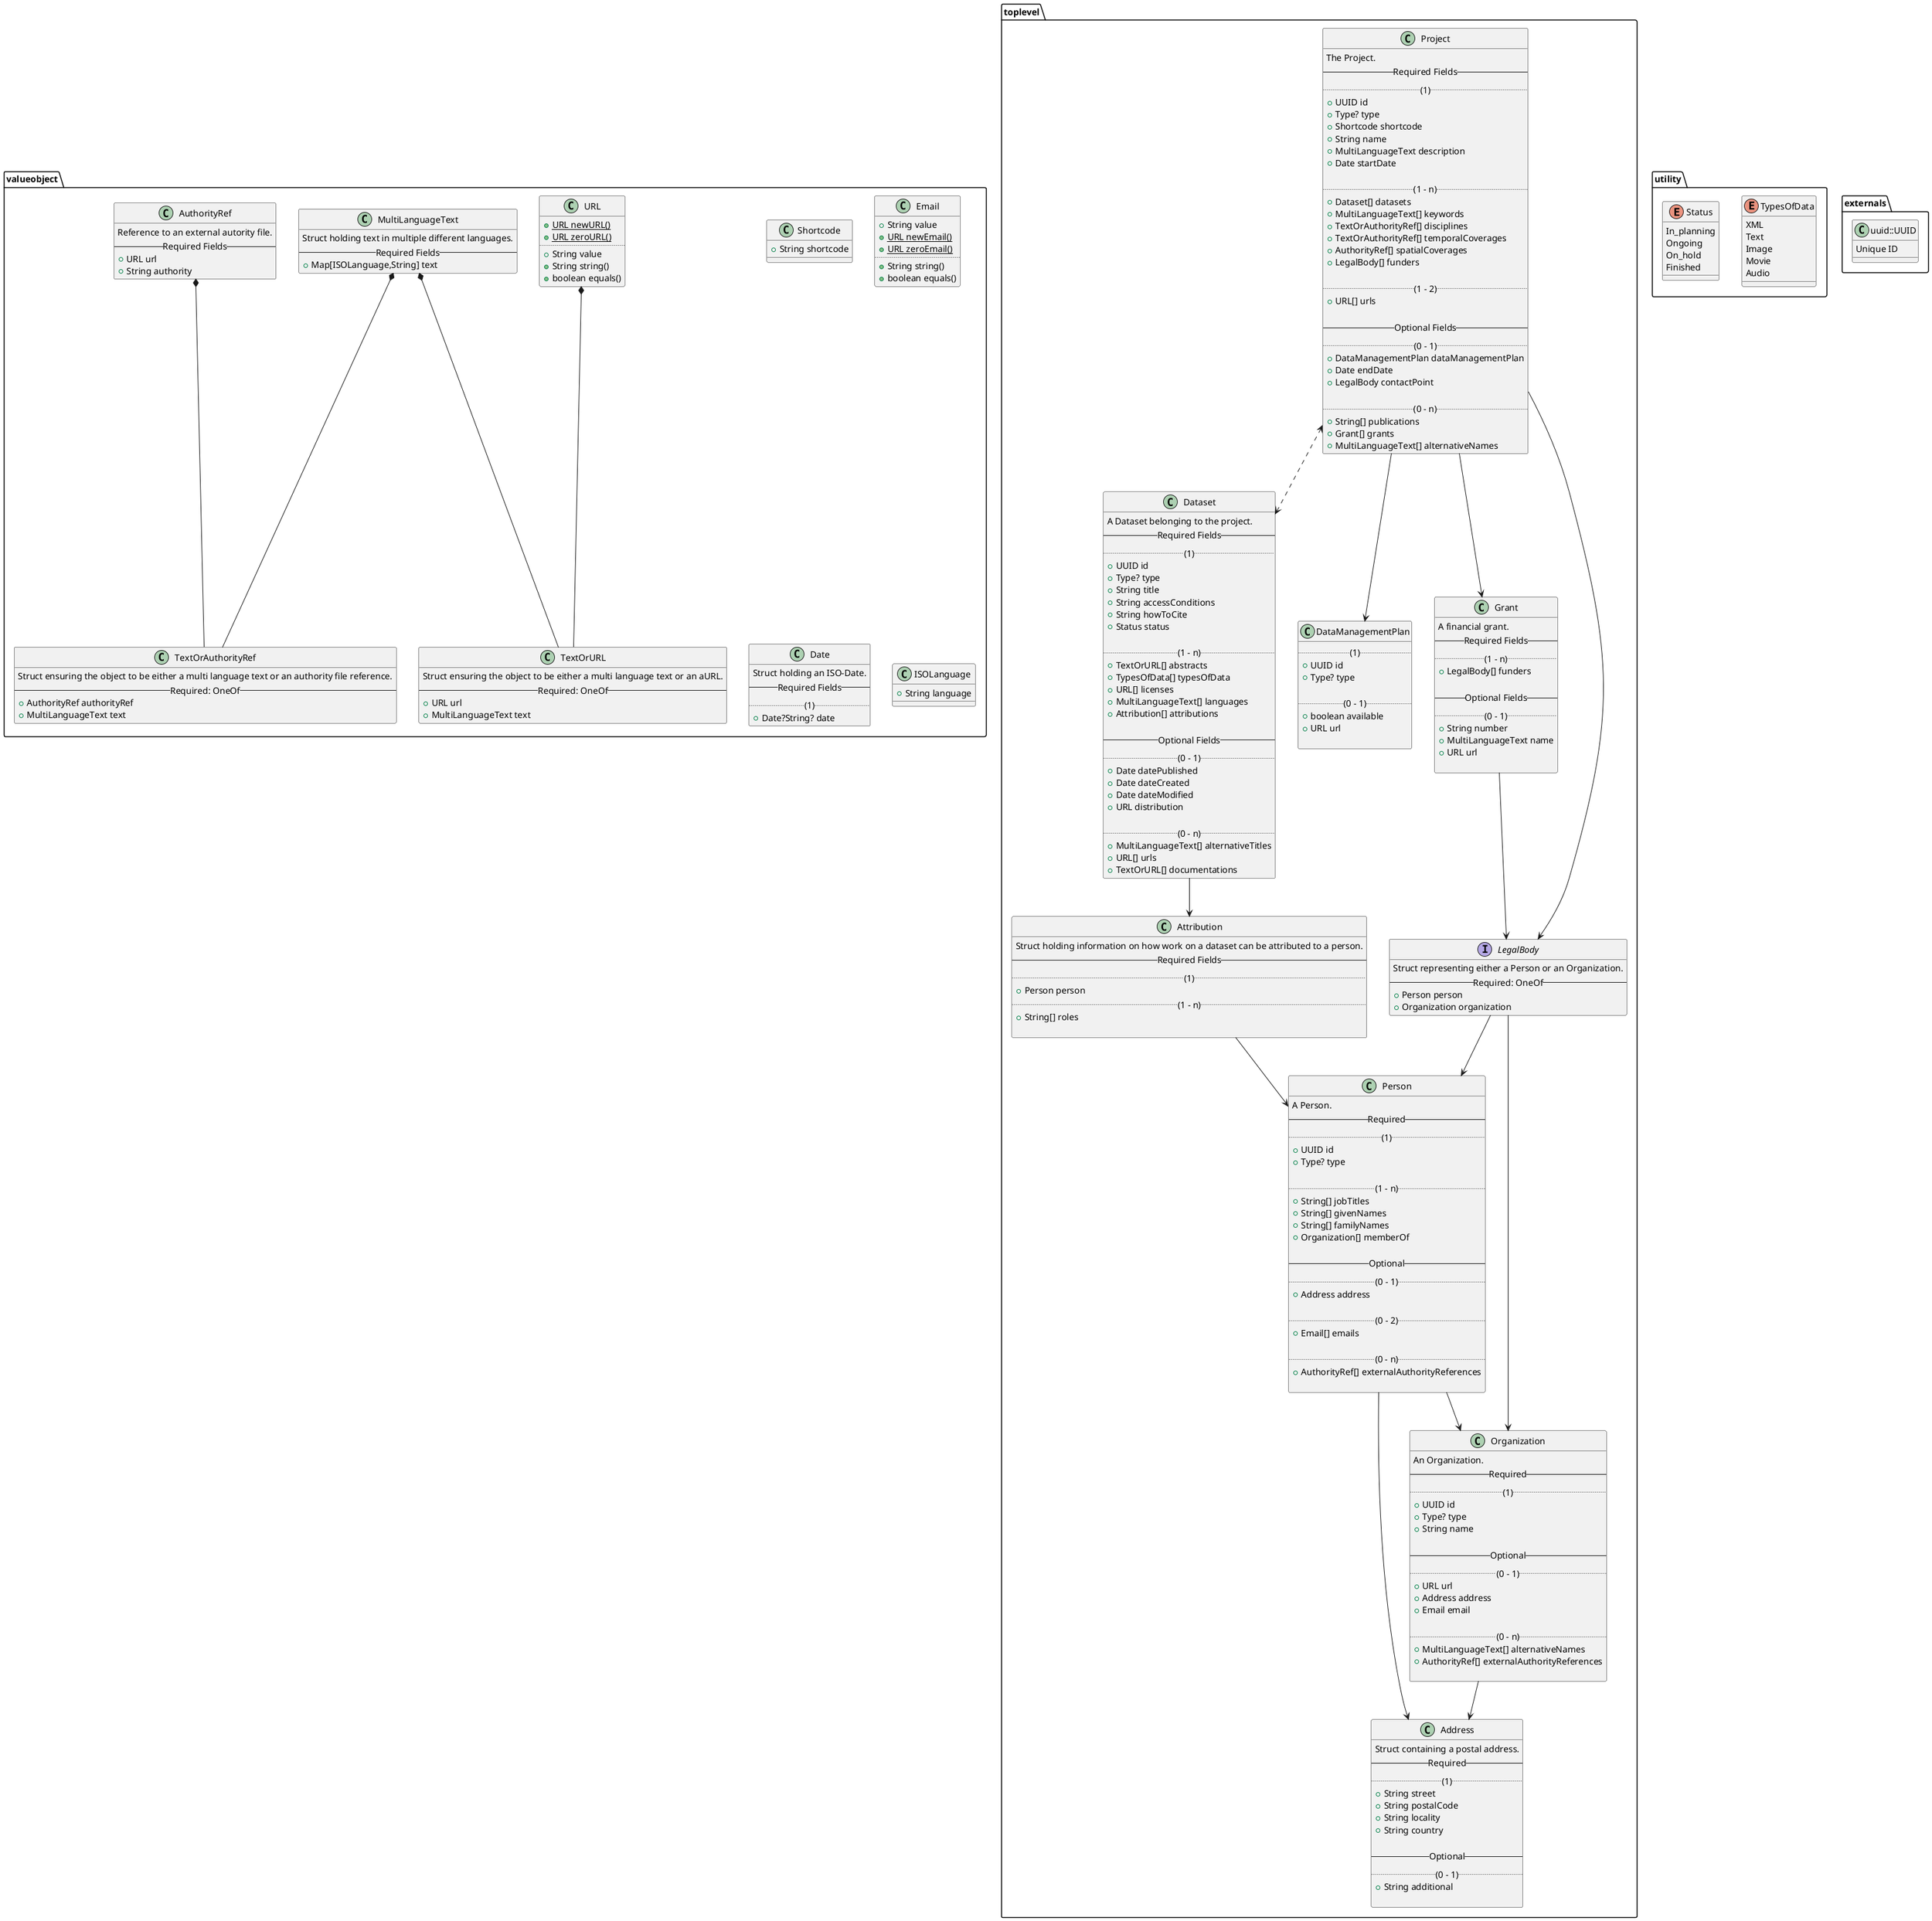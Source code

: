 @startuml Domain Entities
package toplevel {

  class Project {
    The Project.
    -- Required Fields --
    .. (1) ..
    +UUID id
    +Type? type
    +Shortcode shortcode
    +String name
    +MultiLanguageText description
    +Date startDate

    .. (1 - n) ..
    +Dataset[] datasets
    +MultiLanguageText[] keywords
    +TextOrAuthorityRef[] disciplines
    +TextOrAuthorityRef[] temporalCoverages
    +AuthorityRef[] spatialCoverages
    +LegalBody[] funders

    .. (1 - 2) ..
    +URL[] urls

    -- Optional Fields --
    .. (0 - 1) ..
    +DataManagementPlan dataManagementPlan
    +Date endDate
    +LegalBody contactPoint

    .. (0 - n) ..
    +String[] publications
    +Grant[] grants
    +MultiLanguageText[] alternativeNames
  }

  class Dataset {
    A Dataset belonging to the project.
    -- Required Fields --
    .. (1) ..
    +UUID id
    +Type? type
    +String title
    +String accessConditions
    +String howToCite
    +Status status

    .. (1 - n) ..
    +TextOrURL[] abstracts
    +TypesOfData[] typesOfData
    +URL[] licenses
    +MultiLanguageText[] languages
    +Attribution[] attributions

    -- Optional Fields --
    .. (0 - 1) ..
    +Date datePublished
    +Date dateCreated
    +Date dateModified
    +URL distribution

    .. (0 - n) ..
    +MultiLanguageText[] alternativeTitles
    +URL[] urls
    +TextOrURL[] documentations
  }

  class DataManagementPlan {
    .. (1) ..
    +UUID id
    +Type? type

    .. (0 - 1) ..
    +boolean available
    +URL url

  }

  class Grant {
    A financial grant.
    -- Required Fields --
    .. (1 - n) ..
    +LegalBody[] funders

    -- Optional Fields --
    .. (0 - 1) ..
    +String number
    +MultiLanguageText name
    +URL url

  }

  interface LegalBody {
    Struct representing either a Person or an Organization.
    -- Required: OneOf --
    +Person person
    +Organization organization
  }

  class Person {
    A Person.
    -- Required --
    .. (1) ..
    +UUID id
    +Type? type

    .. (1 - n) ..
    +String[] jobTitles
    +String[] givenNames
    +String[] familyNames
    +Organization[] memberOf

    -- Optional --
    .. (0 - 1) ..
    +Address address

    .. (0 - 2) ..
    +Email[] emails

    .. (0 - n) ..
    +AuthorityRef[] externalAuthorityReferences

  }

  class Organization {
    An Organization.
    -- Required --
    .. (1) ..
    +UUID id
    +Type? type
    +String name

    -- Optional --
    .. (0 - 1) ..
    +URL url
    +Address address
    +Email email

    .. (0 - n) ..
    +MultiLanguageText[] alternativeNames
    +AuthorityRef[] externalAuthorityReferences

  }

  class Address {
    Struct containing a postal address.
    -- Required --
    .. (1) ..
    +String street
    +String postalCode
    +String locality
    +String country

    -- Optional --
    .. (0 - 1) ..
    +String additional

  }

  class Attribution {
    Struct holding information on how work on a dataset can be attributed to a person.
    -- Required Fields --
    .. (1) ..
    +Person person
    .. (1 - n) ..
    +String[] roles

  }
  

}

package valueobject {

  class Shortcode{
    +String shortcode
  }

  class Email{
    +String value
    {static} +URL newEmail()
    {static} +URL zeroEmail()
    ..
    +String string()
    +boolean equals()
  }

  class URL{
    {static} +URL newURL()
    {static} +URL zeroURL()
    ..
    +String value
    'TODO: more?
    +String string()
    +boolean equals()
  }

  class Date {
    Struct holding an ISO-Date.
    -- Required Fields --
    .. (1) ..
    +Date?String? date
  }

  class TextOrAuthorityRef {
    Struct ensuring the object to be either a multi language text or an authority file reference.
    -- Required: OneOf --
    +AuthorityRef authorityRef
    +MultiLanguageText text
  }

  class TextOrURL {
    Struct ensuring the object to be either a multi language text or an aURL.
    -- Required: OneOf --
    +URL url
    +MultiLanguageText text
  }

  class AuthorityRef {
    Reference to an external autority file.
    -- Required Fields --
    +URL url
    +String authority
  }

  class MultiLanguageText {
    Struct holding text in multiple different languages.
    -- Required Fields --
    +Map[ISOLanguage,String] text
  }

  class ISOLanguage {
    +String language
  }
}

package utility {

  enum TypesOfData {
    XML
    Text
    Image
    Movie
    Audio
  }

  enum Status {
    In_planning
    Ongoing
    On_hold
    Finished
  }

}

package externals {
  class uuid::UUID {
    Unique ID
  }
}


Project <..> Dataset
Project --> DataManagementPlan
Project --> Grant
Project --> LegalBody
Dataset --> Attribution
Attribution --> Person
Grant --> LegalBody
LegalBody --> Person
LegalBody --> Organization
Person --> Organization
Person --> Address
Organization --> Address

URL *-- TextOrURL
MultiLanguageText *-- TextOrURL
MultiLanguageText *-- TextOrAuthorityRef
AuthorityRef *-- TextOrAuthorityRef


@enduml

